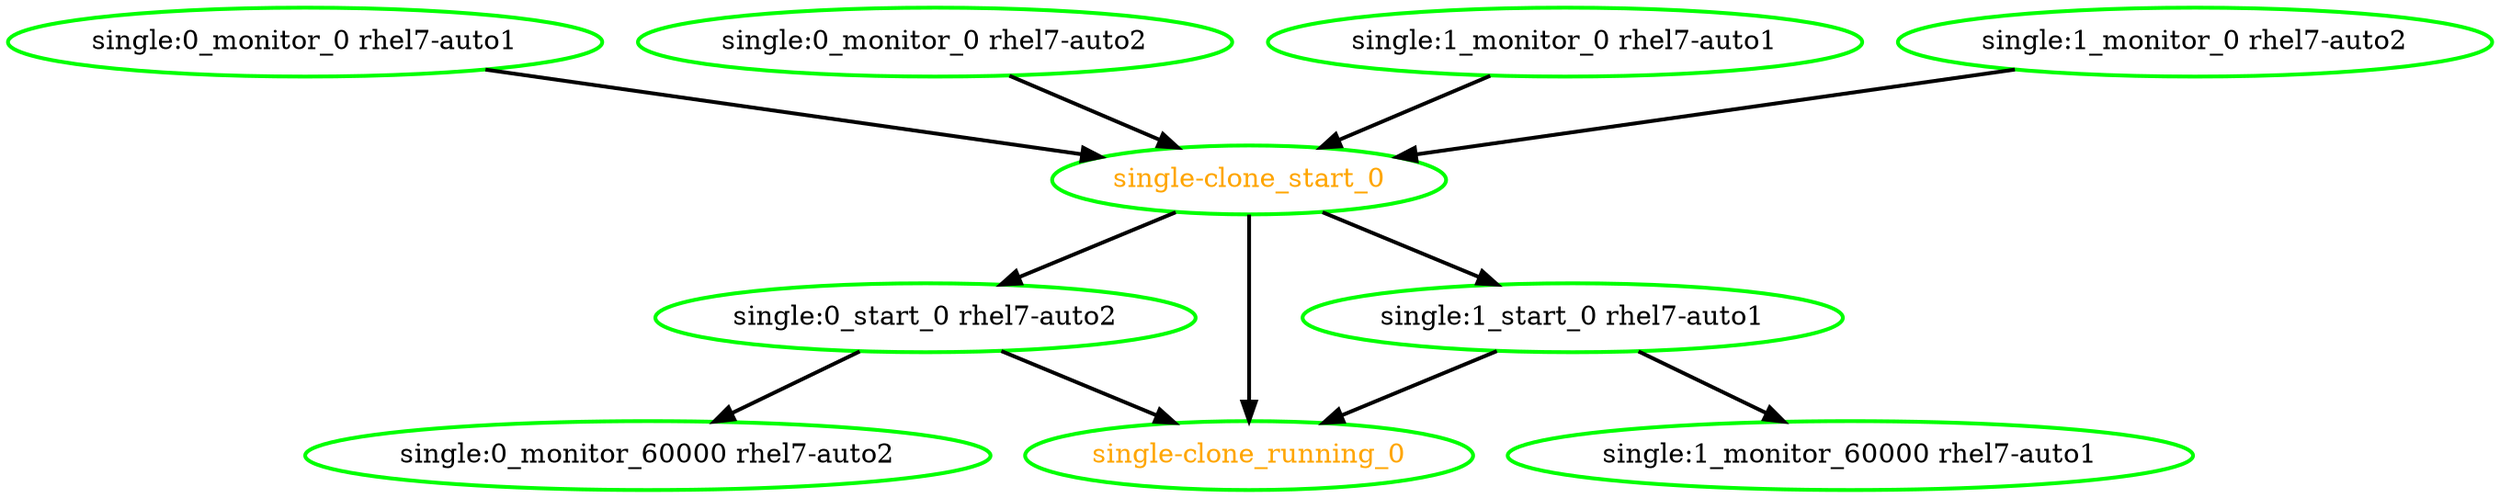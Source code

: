  digraph "g" {
"single-clone_running_0" [ style=bold color="green" fontcolor="orange"]
"single-clone_start_0" -> "single-clone_running_0" [ style = bold]
"single-clone_start_0" -> "single:0_start_0 rhel7-auto2" [ style = bold]
"single-clone_start_0" -> "single:1_start_0 rhel7-auto1" [ style = bold]
"single-clone_start_0" [ style=bold color="green" fontcolor="orange"]
"single:0_monitor_0 rhel7-auto1" -> "single-clone_start_0" [ style = bold]
"single:0_monitor_0 rhel7-auto1" [ style=bold color="green" fontcolor="black"]
"single:0_monitor_0 rhel7-auto2" -> "single-clone_start_0" [ style = bold]
"single:0_monitor_0 rhel7-auto2" [ style=bold color="green" fontcolor="black"]
"single:0_monitor_60000 rhel7-auto2" [ style=bold color="green" fontcolor="black"]
"single:0_start_0 rhel7-auto2" -> "single-clone_running_0" [ style = bold]
"single:0_start_0 rhel7-auto2" -> "single:0_monitor_60000 rhel7-auto2" [ style = bold]
"single:0_start_0 rhel7-auto2" [ style=bold color="green" fontcolor="black"]
"single:1_monitor_0 rhel7-auto1" -> "single-clone_start_0" [ style = bold]
"single:1_monitor_0 rhel7-auto1" [ style=bold color="green" fontcolor="black"]
"single:1_monitor_0 rhel7-auto2" -> "single-clone_start_0" [ style = bold]
"single:1_monitor_0 rhel7-auto2" [ style=bold color="green" fontcolor="black"]
"single:1_monitor_60000 rhel7-auto1" [ style=bold color="green" fontcolor="black"]
"single:1_start_0 rhel7-auto1" -> "single-clone_running_0" [ style = bold]
"single:1_start_0 rhel7-auto1" -> "single:1_monitor_60000 rhel7-auto1" [ style = bold]
"single:1_start_0 rhel7-auto1" [ style=bold color="green" fontcolor="black"]
}
